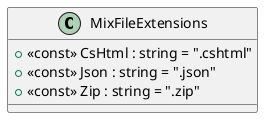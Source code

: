 @startuml
class MixFileExtensions {
    + <<const>> CsHtml : string = ".cshtml"
    + <<const>> Json : string = ".json"
    + <<const>> Zip : string = ".zip"
}
@enduml
